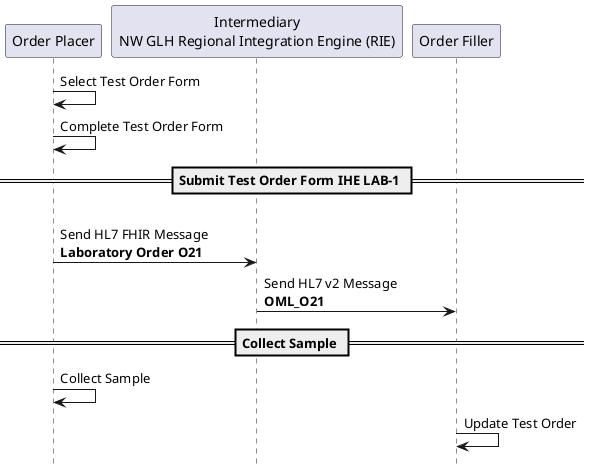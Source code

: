 @startuml

hide footbox

participant "Order Placer" as EPR
participant "Intermediary\nNW GLH Regional Integration Engine (RIE)" as TIE
participant "Order Filler" as LIMS

EPR -> EPR: Select Test Order Form
EPR -> EPR: Complete Test Order Form

== Submit Test Order Form IHE LAB-1 ==
EPR -> TIE: \nSend HL7 FHIR Message\n**Laboratory Order O21**
TIE -> LIMS: Send HL7 v2 Message\n**OML_O21**


== Collect Sample ==
EPR -> EPR: Collect Sample
LIMS -> LIMS: Update Test Order

@enduml
